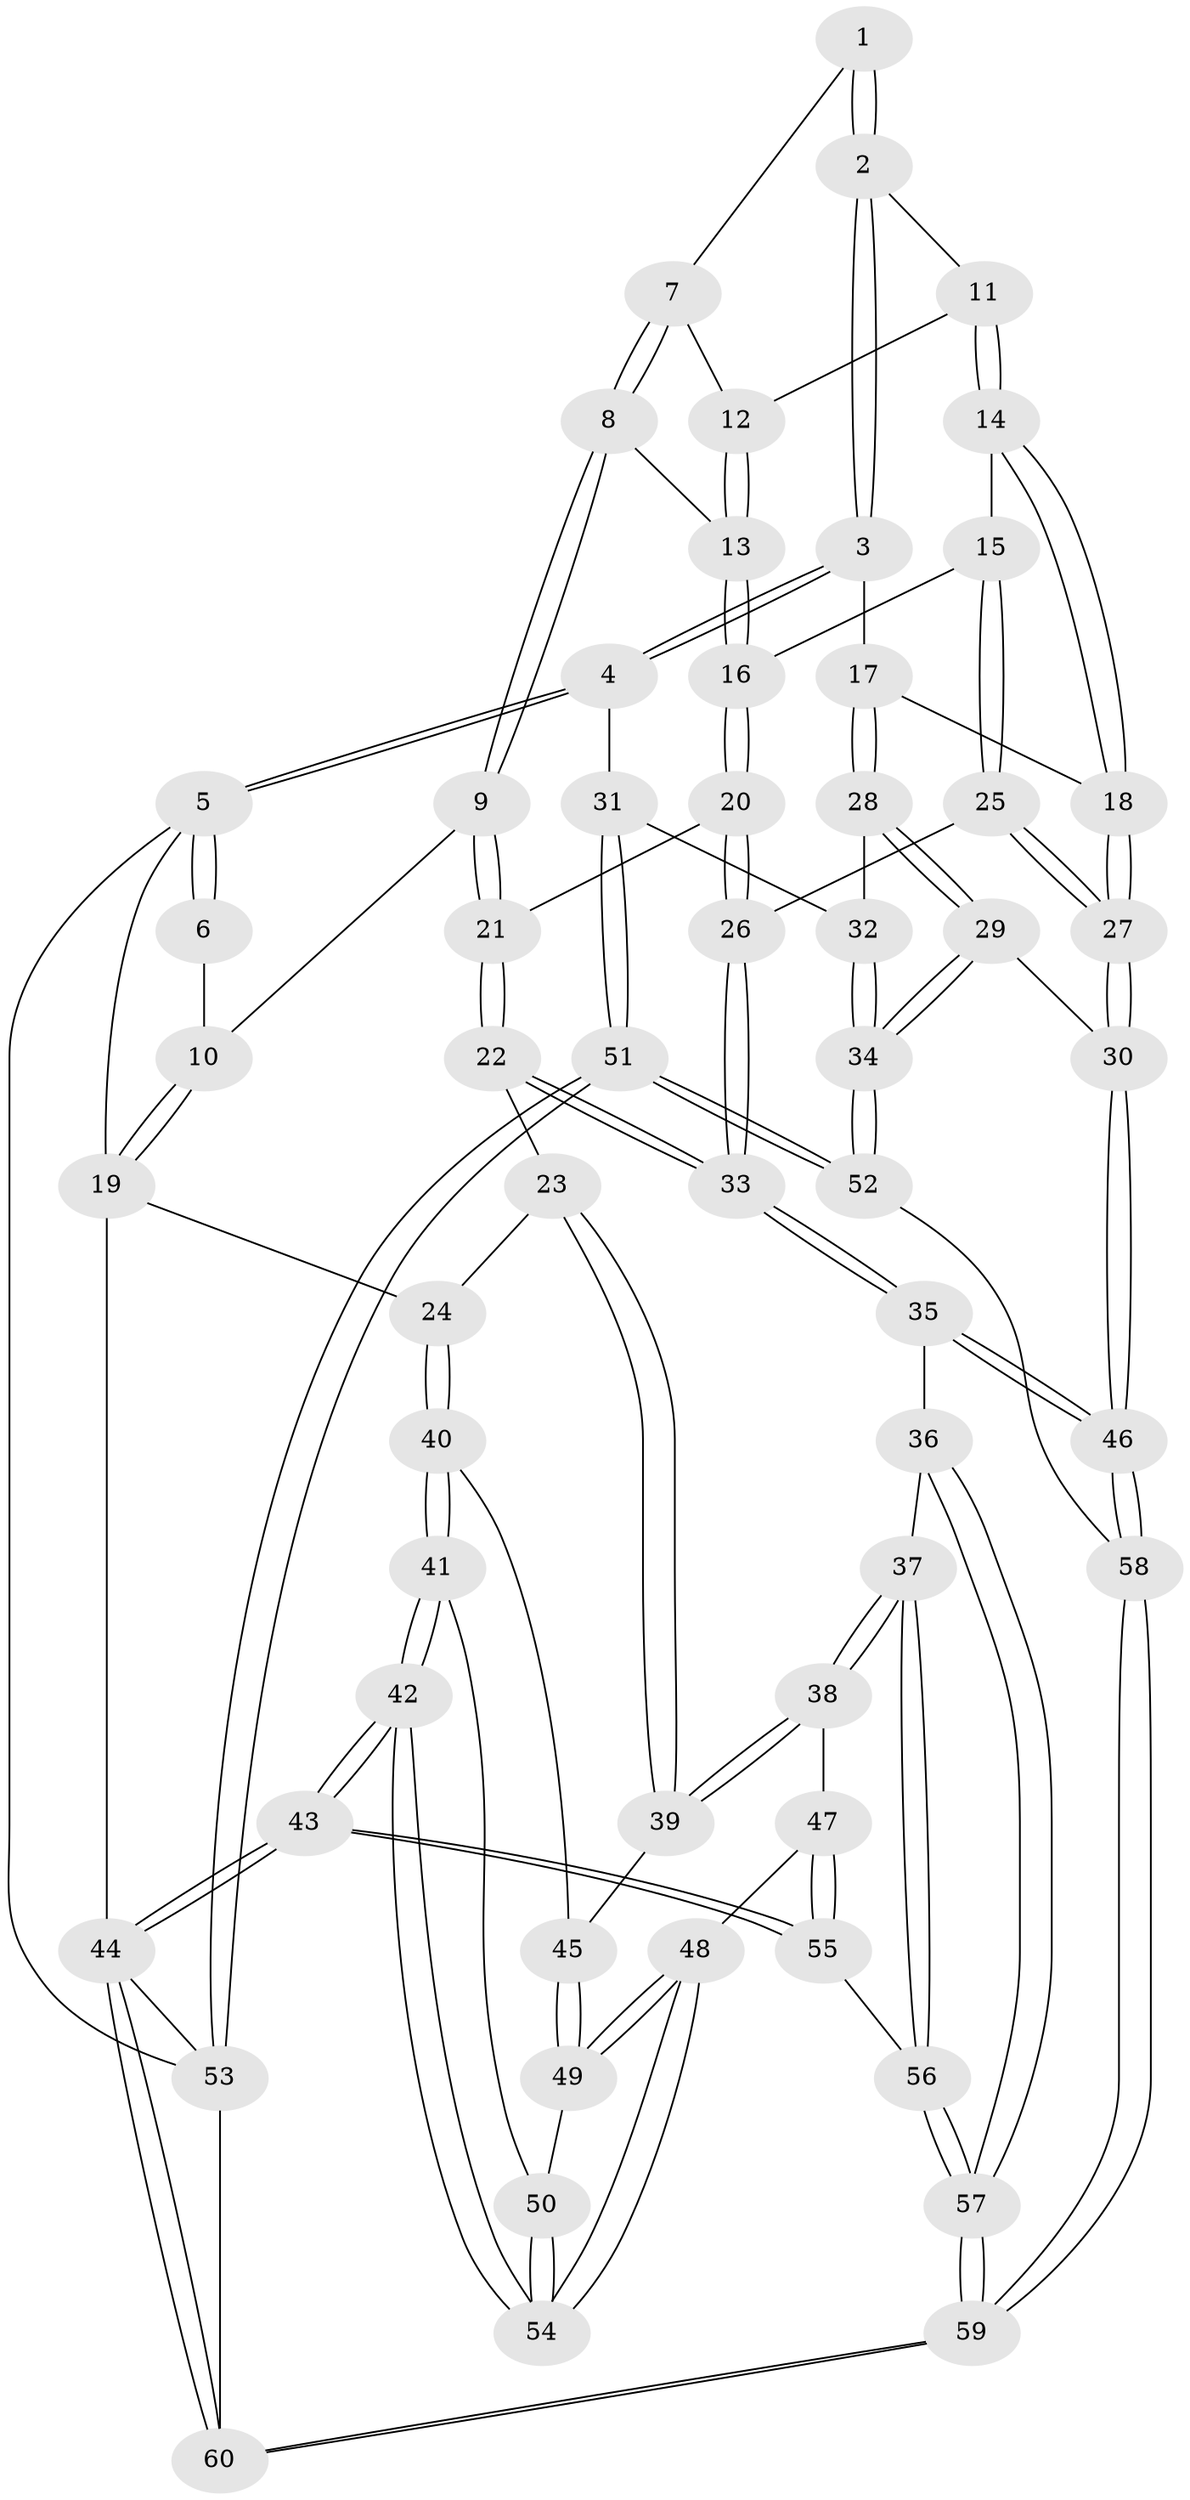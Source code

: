 // coarse degree distribution, {4: 0.4, 6: 0.13333333333333333, 3: 0.1, 5: 0.36666666666666664}
// Generated by graph-tools (version 1.1) at 2025/21/03/04/25 18:21:13]
// undirected, 60 vertices, 147 edges
graph export_dot {
graph [start="1"]
  node [color=gray90,style=filled];
  1 [pos="+0.7066060946809869+0.0077065755165106305"];
  2 [pos="+0.7946576343976197+0.12153060708587907"];
  3 [pos="+0.8679824578006466+0.15131890474121887"];
  4 [pos="+1+0"];
  5 [pos="+1+0"];
  6 [pos="+0.6972115280289088+0"];
  7 [pos="+0.6270466998435641+0.09126153878481612"];
  8 [pos="+0.48678804408204157+0.14056149383189379"];
  9 [pos="+0.3973838382591384+0.15113916409579214"];
  10 [pos="+0.22761004317674954+0"];
  11 [pos="+0.7179238272351135+0.17774904967946364"];
  12 [pos="+0.673278323454427+0.17444117588814892"];
  13 [pos="+0.6426640958232163+0.2053635901162244"];
  14 [pos="+0.7156642030008372+0.3198898282719172"];
  15 [pos="+0.669506302397009+0.32246684880338794"];
  16 [pos="+0.6514826797437945+0.3146606282138975"];
  17 [pos="+0.8363152784360489+0.32749137961860864"];
  18 [pos="+0.7445858631555562+0.3280353821193044"];
  19 [pos="+0+0"];
  20 [pos="+0.4592336171627844+0.3112511466766145"];
  21 [pos="+0.40451819847184006+0.29265943477538264"];
  22 [pos="+0.3569965962947539+0.3612605693302595"];
  23 [pos="+0.32598537522554427+0.3756710282478993"];
  24 [pos="+0+0.24133489376036033"];
  25 [pos="+0.6286151298099267+0.4977893766410392"];
  26 [pos="+0.6064467418238809+0.4903192181461337"];
  27 [pos="+0.695371775190414+0.5704167888844914"];
  28 [pos="+0.8853095436452694+0.38134331504074714"];
  29 [pos="+0.7733953060482263+0.6232546843589005"];
  30 [pos="+0.7249822497899788+0.6204915497582459"];
  31 [pos="+1+0.3930555802409843"];
  32 [pos="+0.9015378719536163+0.3828680011681476"];
  33 [pos="+0.44686096902574796+0.5421156237183486"];
  34 [pos="+1+0.7799715478634165"];
  35 [pos="+0.44715655232736334+0.5933338570148036"];
  36 [pos="+0.3654419501602065+0.6752178773212248"];
  37 [pos="+0.30502805693361495+0.6521026778523785"];
  38 [pos="+0.304556401688795+0.6517687260647856"];
  39 [pos="+0.2495679383768835+0.4836106817584589"];
  40 [pos="+0+0.289584050039804"];
  41 [pos="+0+0.46336844165983126"];
  42 [pos="+0+0.8159248641322342"];
  43 [pos="+0+1"];
  44 [pos="+0+1"];
  45 [pos="+0.17699319650674158+0.5118137876028506"];
  46 [pos="+0.6365207568173255+0.685020323992944"];
  47 [pos="+0.16703727675577648+0.6646268462692267"];
  48 [pos="+0.13475282449729203+0.6167770644871576"];
  49 [pos="+0.13244093649089633+0.5861953224228957"];
  50 [pos="+0.09489580446148503+0.5740145728211393"];
  51 [pos="+1+0.9155430113891005"];
  52 [pos="+1+0.782684733330157"];
  53 [pos="+1+1"];
  54 [pos="+0+0.7944993476120658"];
  55 [pos="+0.13181166449843418+0.8190701269432455"];
  56 [pos="+0.18779390544611574+0.8257667353956081"];
  57 [pos="+0.42147000568322+0.9089495473868819"];
  58 [pos="+0.5648382585397026+0.8490224959535148"];
  59 [pos="+0.48768576229228966+0.9855796424330086"];
  60 [pos="+0.5016517303130839+1"];
  1 -- 2;
  1 -- 2;
  1 -- 7;
  2 -- 3;
  2 -- 3;
  2 -- 11;
  3 -- 4;
  3 -- 4;
  3 -- 17;
  4 -- 5;
  4 -- 5;
  4 -- 31;
  5 -- 6;
  5 -- 6;
  5 -- 19;
  5 -- 53;
  6 -- 10;
  7 -- 8;
  7 -- 8;
  7 -- 12;
  8 -- 9;
  8 -- 9;
  8 -- 13;
  9 -- 10;
  9 -- 21;
  9 -- 21;
  10 -- 19;
  10 -- 19;
  11 -- 12;
  11 -- 14;
  11 -- 14;
  12 -- 13;
  12 -- 13;
  13 -- 16;
  13 -- 16;
  14 -- 15;
  14 -- 18;
  14 -- 18;
  15 -- 16;
  15 -- 25;
  15 -- 25;
  16 -- 20;
  16 -- 20;
  17 -- 18;
  17 -- 28;
  17 -- 28;
  18 -- 27;
  18 -- 27;
  19 -- 24;
  19 -- 44;
  20 -- 21;
  20 -- 26;
  20 -- 26;
  21 -- 22;
  21 -- 22;
  22 -- 23;
  22 -- 33;
  22 -- 33;
  23 -- 24;
  23 -- 39;
  23 -- 39;
  24 -- 40;
  24 -- 40;
  25 -- 26;
  25 -- 27;
  25 -- 27;
  26 -- 33;
  26 -- 33;
  27 -- 30;
  27 -- 30;
  28 -- 29;
  28 -- 29;
  28 -- 32;
  29 -- 30;
  29 -- 34;
  29 -- 34;
  30 -- 46;
  30 -- 46;
  31 -- 32;
  31 -- 51;
  31 -- 51;
  32 -- 34;
  32 -- 34;
  33 -- 35;
  33 -- 35;
  34 -- 52;
  34 -- 52;
  35 -- 36;
  35 -- 46;
  35 -- 46;
  36 -- 37;
  36 -- 57;
  36 -- 57;
  37 -- 38;
  37 -- 38;
  37 -- 56;
  37 -- 56;
  38 -- 39;
  38 -- 39;
  38 -- 47;
  39 -- 45;
  40 -- 41;
  40 -- 41;
  40 -- 45;
  41 -- 42;
  41 -- 42;
  41 -- 50;
  42 -- 43;
  42 -- 43;
  42 -- 54;
  42 -- 54;
  43 -- 44;
  43 -- 44;
  43 -- 55;
  43 -- 55;
  44 -- 60;
  44 -- 60;
  44 -- 53;
  45 -- 49;
  45 -- 49;
  46 -- 58;
  46 -- 58;
  47 -- 48;
  47 -- 55;
  47 -- 55;
  48 -- 49;
  48 -- 49;
  48 -- 54;
  48 -- 54;
  49 -- 50;
  50 -- 54;
  50 -- 54;
  51 -- 52;
  51 -- 52;
  51 -- 53;
  51 -- 53;
  52 -- 58;
  53 -- 60;
  55 -- 56;
  56 -- 57;
  56 -- 57;
  57 -- 59;
  57 -- 59;
  58 -- 59;
  58 -- 59;
  59 -- 60;
  59 -- 60;
}
